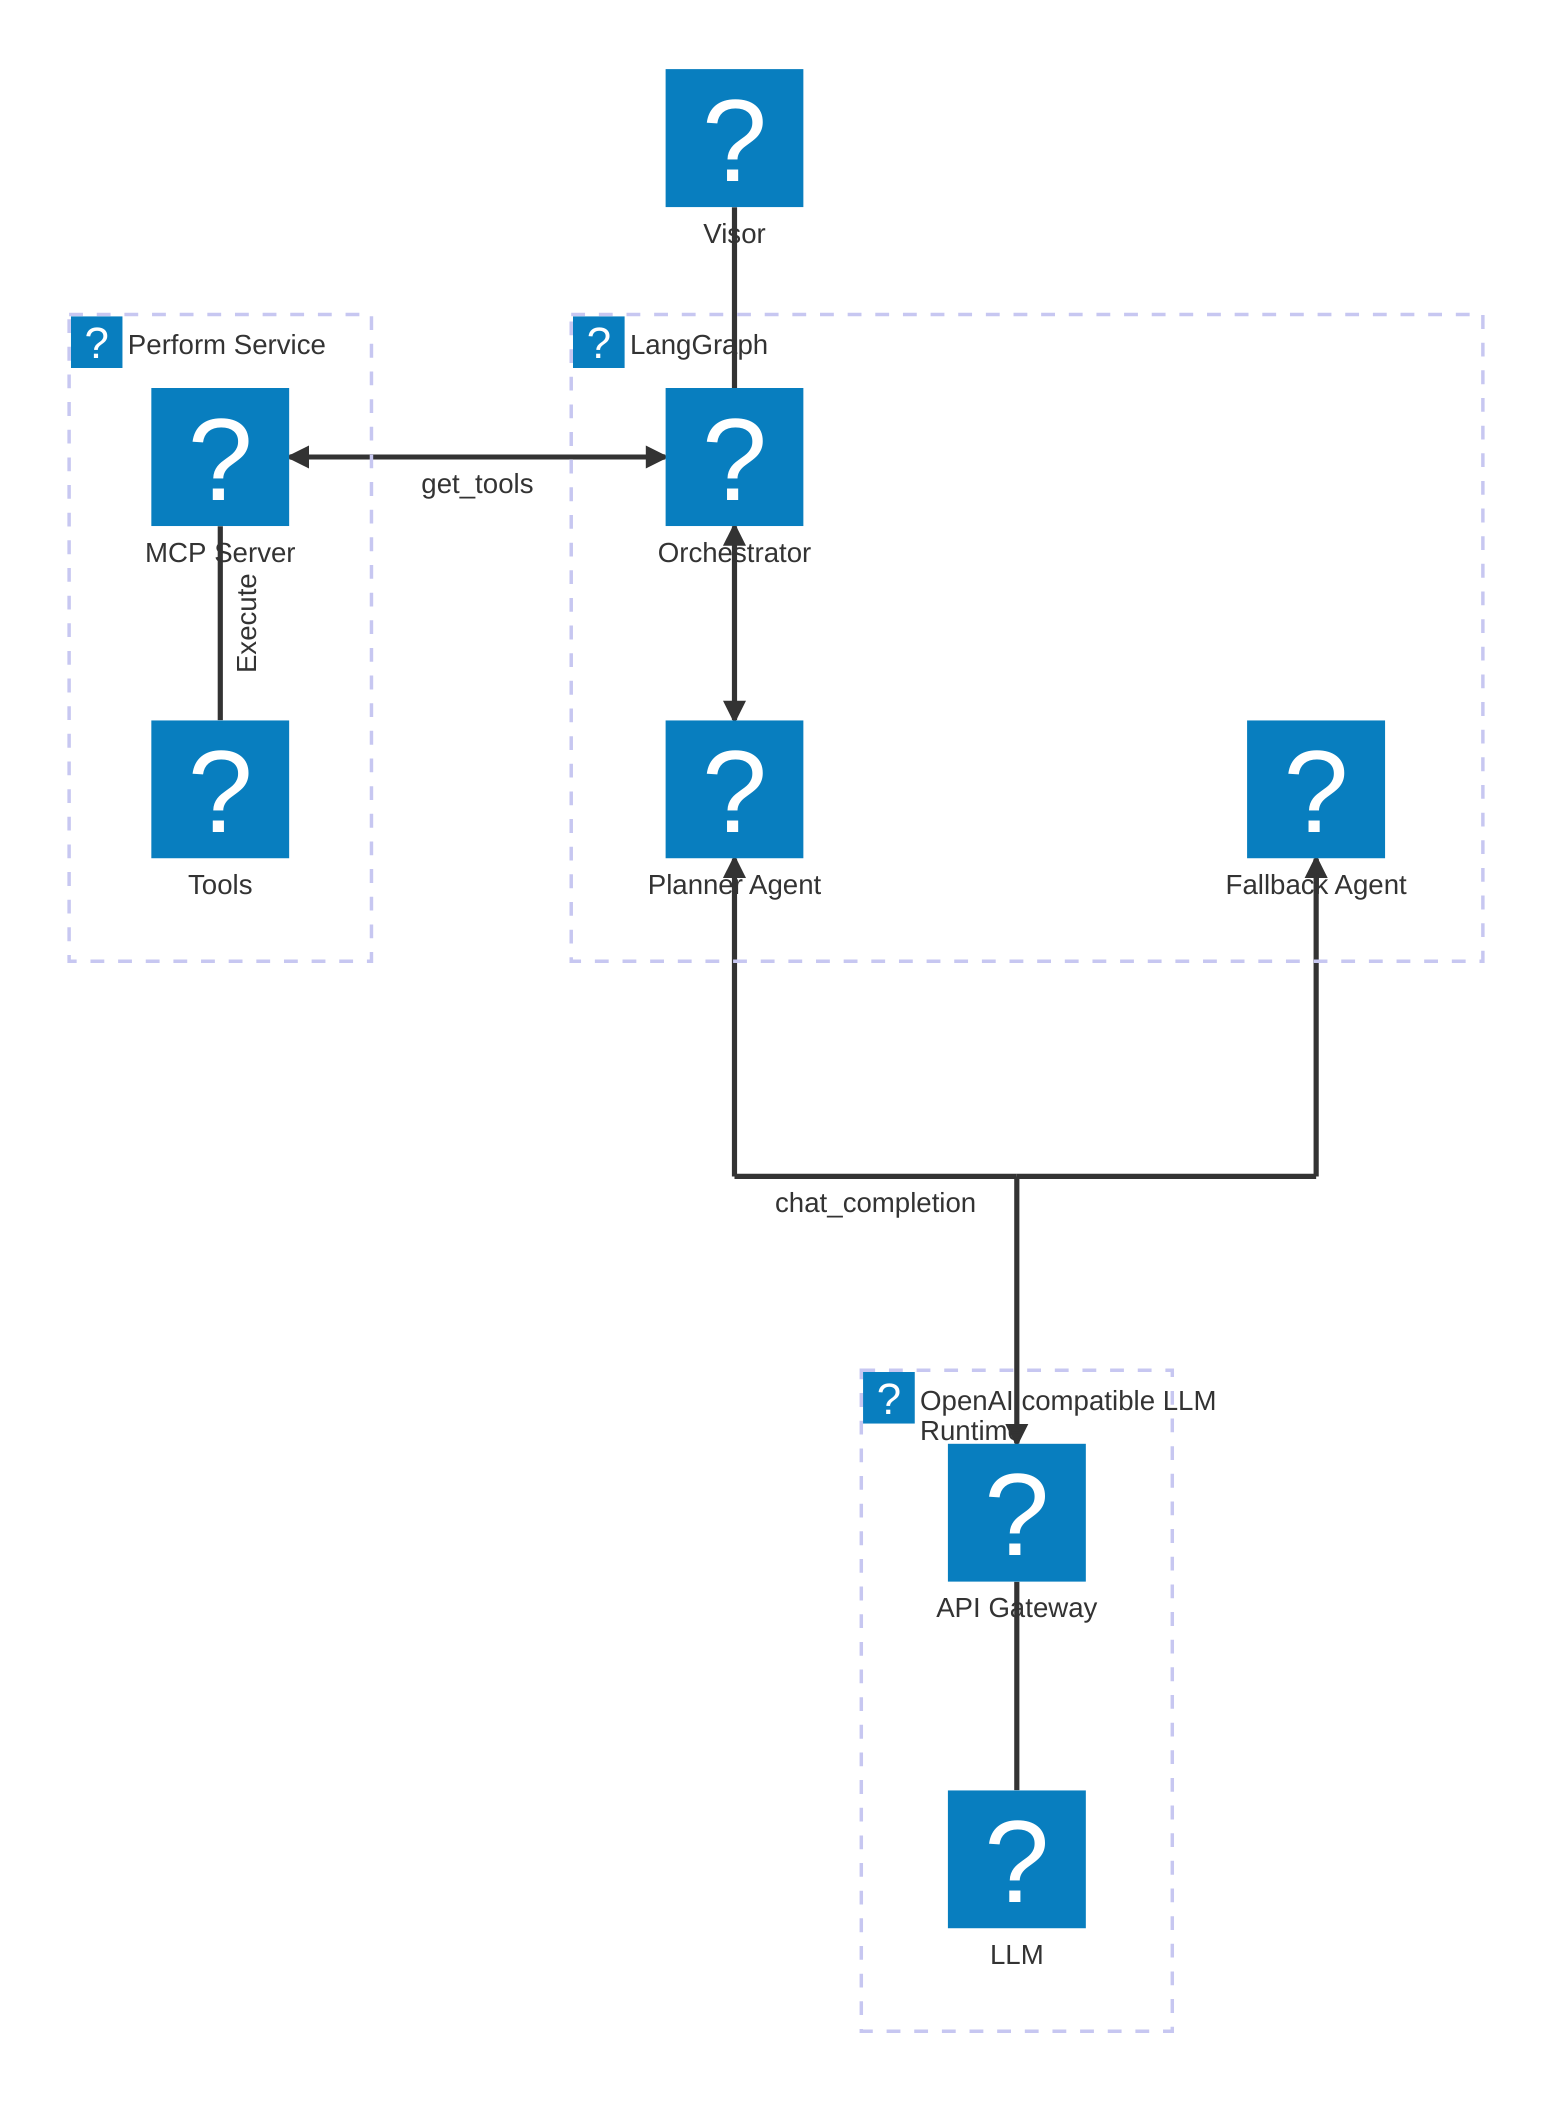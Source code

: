 architecture-beta
    group langdev(mdi:language-python)[LangGraph]
    group llmruntime(logos:openai-icon)[OpenAI compatible LLM Runtime]
    group perform(mdi:function)[Perform Service]

    service visor(mdi:chat-question-outline)[Visor]


    service orchestrator(mdi:language-python)[Orchestrator] in langdev

    service planneragent(mdi:robot-outline)[Planner Agent] in langdev
    service askagent(mdi:robot-outline)[Fallback Agent] in langdev

    service llm(mdi:brain)[LLM] in llmruntime
    service apigateway(logos:fastapi-icon)[API Gateway] in llmruntime
    
    service tools(mdi:function-variant)[Tools] in perform
    service mcp(codeicon:mcp)[MCP Server] in perform

    apigateway:B -- T:llm

    mcp:B -[Execute]- T:tools


    visor:B -- T:orchestrator

    junction j_A_L
    junction j_A_C
    junction j_A_R

    planneragent:B <-- T:j_A_L
    askagent:B <-- T:j_A_R
    j_A_L:R -[chat_completion]- L:j_A_C
    j_A_C:R -- L: j_A_R
    j_A_C:B --> T:apigateway

    orchestrator:B <--> T:planneragent
    orchestrator:L <-[get_tools]-> R:mcp